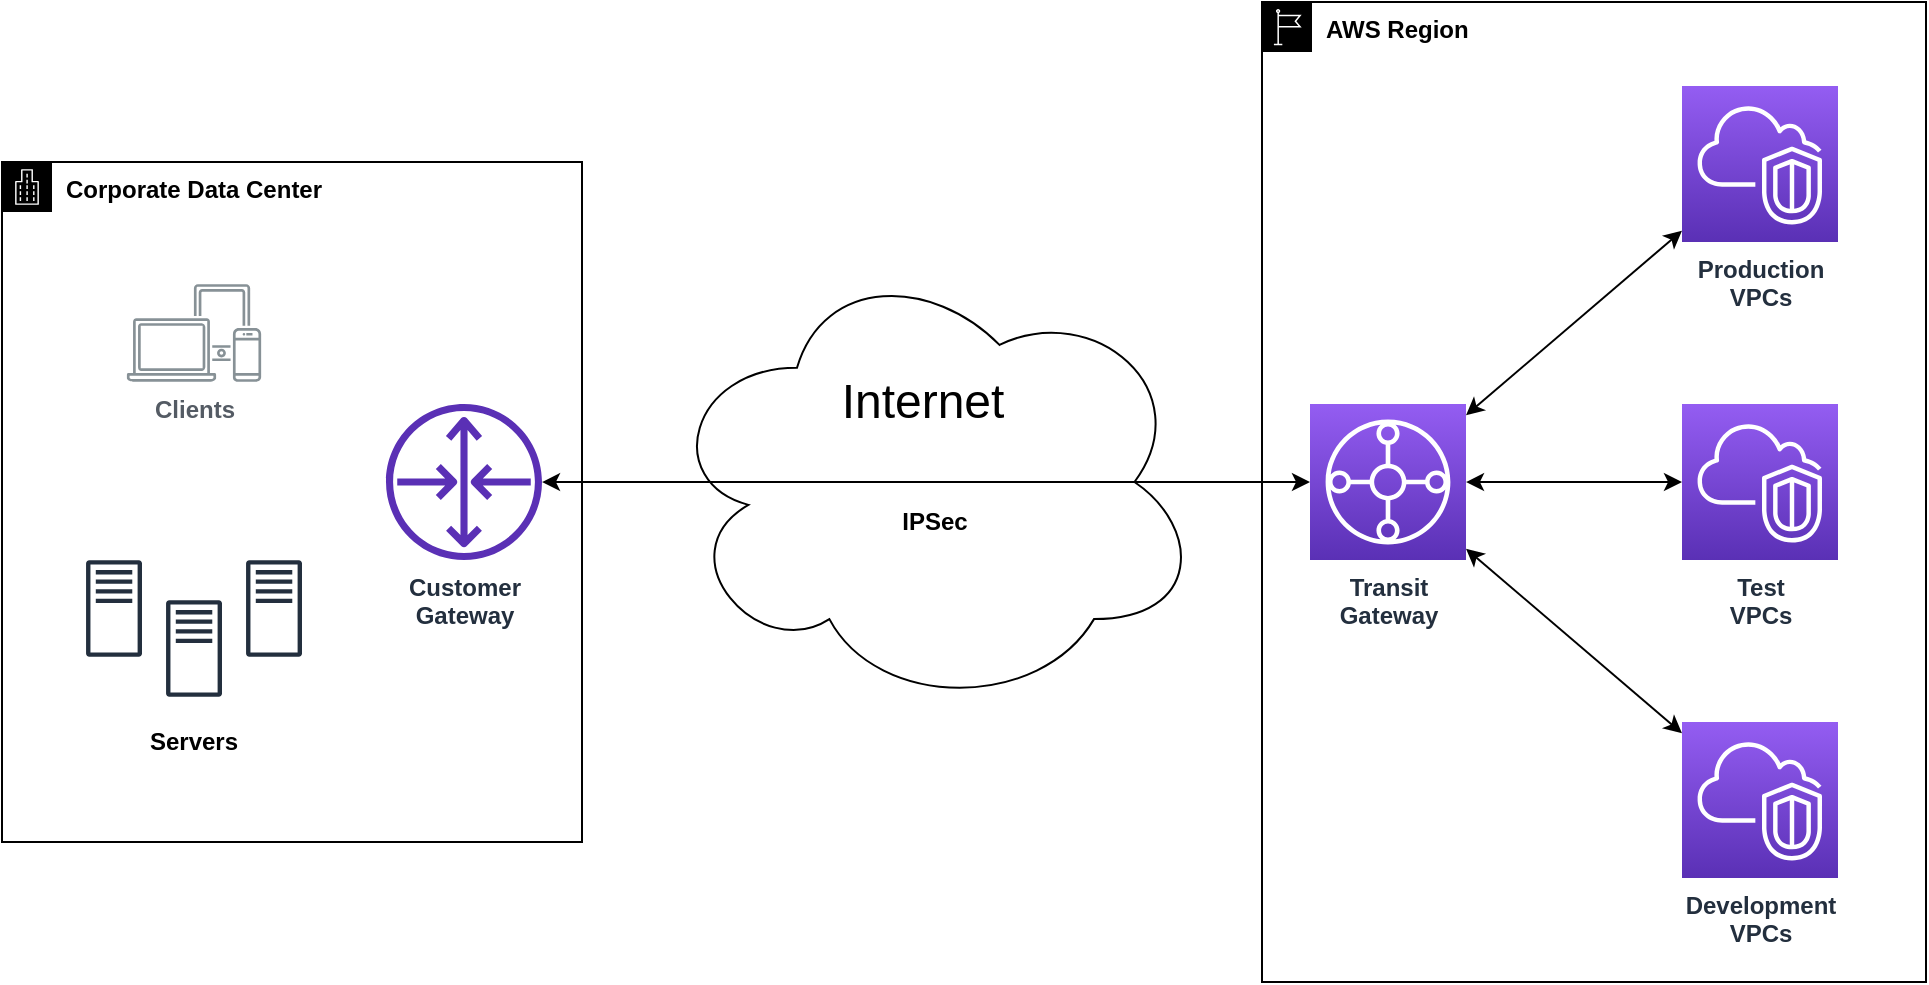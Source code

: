 <mxfile version="12.4.8" type="device" pages="2"><diagram id="rzxXfrkdfBLiWEmVDXDh" name="high-level-generic"><mxGraphModel dx="1413" dy="786" grid="1" gridSize="10" guides="1" tooltips="1" connect="1" arrows="1" fold="1" page="1" pageScale="1" pageWidth="850" pageHeight="1100" math="0" shadow="0"><root><mxCell id="WP7nDb_EAzSI9_K7chqV-0"/><mxCell id="WP7nDb_EAzSI9_K7chqV-1" parent="WP7nDb_EAzSI9_K7chqV-0"/><mxCell id="WP7nDb_EAzSI9_K7chqV-2" value="AWS Region" style="points=[[0,0],[0.25,0],[0.5,0],[0.75,0],[1,0],[1,0.25],[1,0.5],[1,0.75],[1,1],[0.75,1],[0.5,1],[0.25,1],[0,1],[0,0.75],[0,0.5],[0,0.25]];outlineConnect=0;html=1;whiteSpace=wrap;fontSize=12;fontStyle=1;shape=mxgraph.aws4.group;grIcon=mxgraph.aws4.group_region;verticalAlign=top;align=left;spacingLeft=30;dashed=0;" parent="WP7nDb_EAzSI9_K7chqV-1" vertex="1"><mxGeometry x="650" y="10" width="332" height="490" as="geometry"/></mxCell><mxCell id="WP7nDb_EAzSI9_K7chqV-3" value="" style="ellipse;shape=cloud;whiteSpace=wrap;html=1;" parent="WP7nDb_EAzSI9_K7chqV-1" vertex="1"><mxGeometry x="350" y="135.76" width="270" height="228.5" as="geometry"/></mxCell><mxCell id="WP7nDb_EAzSI9_K7chqV-4" value="Corporate Data Center" style="points=[[0,0],[0.25,0],[0.5,0],[0.75,0],[1,0],[1,0.25],[1,0.5],[1,0.75],[1,1],[0.75,1],[0.5,1],[0.25,1],[0,1],[0,0.75],[0,0.5],[0,0.25]];outlineConnect=0;html=1;whiteSpace=wrap;fontSize=12;fontStyle=1;shape=mxgraph.aws4.group;grIcon=mxgraph.aws4.group_corporate_data_center;verticalAlign=top;align=left;spacingLeft=30;dashed=0;shadow=0;" parent="WP7nDb_EAzSI9_K7chqV-1" vertex="1"><mxGeometry x="20" y="90" width="290" height="340" as="geometry"/></mxCell><mxCell id="WP7nDb_EAzSI9_K7chqV-5" value="&lt;div&gt;Customer&lt;/div&gt;&lt;div&gt;Gateway&lt;br&gt;&lt;/div&gt;" style="outlineConnect=0;fontColor=#232F3E;gradientColor=none;fillColor=#5A30B5;strokeColor=none;dashed=0;verticalLabelPosition=bottom;verticalAlign=top;align=center;html=1;fontSize=12;fontStyle=1;aspect=fixed;pointerEvents=1;shape=mxgraph.aws4.router;" parent="WP7nDb_EAzSI9_K7chqV-1" vertex="1"><mxGeometry x="212" y="211.01" width="78" height="78" as="geometry"/></mxCell><mxCell id="WP7nDb_EAzSI9_K7chqV-6" value="Clients" style="outlineConnect=0;gradientColor=none;fontColor=#545B64;strokeColor=none;fillColor=#879196;dashed=0;verticalLabelPosition=bottom;verticalAlign=top;align=center;html=1;fontSize=12;fontStyle=1;aspect=fixed;shape=mxgraph.aws4.illustration_devices;pointerEvents=1" parent="WP7nDb_EAzSI9_K7chqV-1" vertex="1"><mxGeometry x="82.45" y="151" width="67.12" height="49" as="geometry"/></mxCell><mxCell id="WP7nDb_EAzSI9_K7chqV-7" value="" style="outlineConnect=0;fontColor=#232F3E;gradientColor=none;fillColor=#232F3E;strokeColor=none;dashed=0;verticalLabelPosition=bottom;verticalAlign=top;align=center;html=1;fontSize=12;fontStyle=1;aspect=fixed;pointerEvents=1;shape=mxgraph.aws4.traditional_server;" parent="WP7nDb_EAzSI9_K7chqV-1" vertex="1"><mxGeometry x="62.03" y="289.01" width="27.97" height="48.48" as="geometry"/></mxCell><mxCell id="WP7nDb_EAzSI9_K7chqV-10" value="&lt;font style=&quot;font-size: 24px&quot;&gt;Internet&lt;/font&gt;" style="text;html=1;align=center;verticalAlign=middle;resizable=0;points=[];autosize=1;" parent="WP7nDb_EAzSI9_K7chqV-1" vertex="1"><mxGeometry x="430" y="200" width="100" height="20" as="geometry"/></mxCell><mxCell id="WP7nDb_EAzSI9_K7chqV-11" value="&lt;div&gt;Transit&lt;/div&gt;&lt;div&gt;Gateway&lt;br&gt;&lt;/div&gt;" style="outlineConnect=0;fontColor=#232F3E;gradientColor=#945DF2;gradientDirection=north;fillColor=#5A30B5;strokeColor=#ffffff;dashed=0;verticalLabelPosition=bottom;verticalAlign=top;align=center;html=1;fontSize=12;fontStyle=1;aspect=fixed;shape=mxgraph.aws4.resourceIcon;resIcon=mxgraph.aws4.transit_gateway;" parent="WP7nDb_EAzSI9_K7chqV-1" vertex="1"><mxGeometry x="674" y="211.01" width="78" height="78" as="geometry"/></mxCell><mxCell id="WP7nDb_EAzSI9_K7chqV-12" value="&lt;div&gt;Production&lt;/div&gt;&lt;div&gt;VPCs&lt;br&gt;&lt;/div&gt;" style="outlineConnect=0;fontColor=#232F3E;gradientColor=#945DF2;gradientDirection=north;fillColor=#5A30B5;strokeColor=#ffffff;dashed=0;verticalLabelPosition=bottom;verticalAlign=top;align=center;html=1;fontSize=12;fontStyle=1;aspect=fixed;shape=mxgraph.aws4.resourceIcon;resIcon=mxgraph.aws4.vpc;" parent="WP7nDb_EAzSI9_K7chqV-1" vertex="1"><mxGeometry x="860" y="52" width="78" height="78" as="geometry"/></mxCell><mxCell id="WP7nDb_EAzSI9_K7chqV-13" value="&lt;div&gt;Test &lt;br&gt;&lt;/div&gt;&lt;div&gt;VPCs&lt;br&gt;&lt;/div&gt;" style="outlineConnect=0;fontColor=#232F3E;gradientColor=#945DF2;gradientDirection=north;fillColor=#5A30B5;strokeColor=#ffffff;dashed=0;verticalLabelPosition=bottom;verticalAlign=top;align=center;html=1;fontSize=12;fontStyle=1;aspect=fixed;shape=mxgraph.aws4.resourceIcon;resIcon=mxgraph.aws4.vpc;" parent="WP7nDb_EAzSI9_K7chqV-1" vertex="1"><mxGeometry x="860" y="211.01" width="78" height="78" as="geometry"/></mxCell><mxCell id="WP7nDb_EAzSI9_K7chqV-14" value="&lt;div&gt;Development&lt;/div&gt;&lt;div&gt;VPCs&lt;/div&gt;" style="outlineConnect=0;fontColor=#232F3E;gradientColor=#945DF2;gradientDirection=north;fillColor=#5A30B5;strokeColor=#ffffff;dashed=0;verticalLabelPosition=bottom;verticalAlign=top;align=center;html=1;fontSize=12;fontStyle=1;aspect=fixed;shape=mxgraph.aws4.resourceIcon;resIcon=mxgraph.aws4.vpc;" parent="WP7nDb_EAzSI9_K7chqV-1" vertex="1"><mxGeometry x="860" y="370" width="78" height="78" as="geometry"/></mxCell><mxCell id="WP7nDb_EAzSI9_K7chqV-15" value="" style="endArrow=classic;html=1;endFill=1;startArrow=classic;startFill=1;" parent="WP7nDb_EAzSI9_K7chqV-1" source="WP7nDb_EAzSI9_K7chqV-11" target="WP7nDb_EAzSI9_K7chqV-5" edge="1"><mxGeometry width="50" height="50" relative="1" as="geometry"><mxPoint x="-80" y="-10" as="sourcePoint"/><mxPoint x="-30" y="-60" as="targetPoint"/></mxGeometry></mxCell><mxCell id="WP7nDb_EAzSI9_K7chqV-16" value="IPSec" style="text;html=1;align=center;verticalAlign=middle;resizable=0;points=[];labelBackgroundColor=#ffffff;fontStyle=1" parent="WP7nDb_EAzSI9_K7chqV-15" vertex="1" connectable="0"><mxGeometry x="-0.767" relative="1" as="geometry"><mxPoint x="-144" y="19.99" as="offset"/></mxGeometry></mxCell><mxCell id="WP7nDb_EAzSI9_K7chqV-17" value="" style="endArrow=classic;html=1;endFill=1;startArrow=classic;startFill=1;" parent="WP7nDb_EAzSI9_K7chqV-1" source="WP7nDb_EAzSI9_K7chqV-12" target="WP7nDb_EAzSI9_K7chqV-11" edge="1"><mxGeometry width="50" height="50" relative="1" as="geometry"><mxPoint x="702" y="560" as="sourcePoint"/><mxPoint x="752" y="510" as="targetPoint"/></mxGeometry></mxCell><mxCell id="WP7nDb_EAzSI9_K7chqV-18" value="" style="endArrow=classic;html=1;startArrow=classic;startFill=1;endFill=1;" parent="WP7nDb_EAzSI9_K7chqV-1" source="WP7nDb_EAzSI9_K7chqV-13" target="WP7nDb_EAzSI9_K7chqV-11" edge="1"><mxGeometry width="50" height="50" relative="1" as="geometry"><mxPoint x="702" y="560" as="sourcePoint"/><mxPoint x="752" y="510" as="targetPoint"/></mxGeometry></mxCell><mxCell id="WP7nDb_EAzSI9_K7chqV-19" value="" style="endArrow=classic;html=1;startArrow=classic;startFill=1;endFill=1;" parent="WP7nDb_EAzSI9_K7chqV-1" source="WP7nDb_EAzSI9_K7chqV-14" target="WP7nDb_EAzSI9_K7chqV-11" edge="1"><mxGeometry width="50" height="50" relative="1" as="geometry"><mxPoint x="702" y="560" as="sourcePoint"/><mxPoint x="752" y="510" as="targetPoint"/></mxGeometry></mxCell><mxCell id="U7twkVm0LmtEhduRXDCU-2" value="" style="outlineConnect=0;fontColor=#232F3E;gradientColor=none;fillColor=#232F3E;strokeColor=none;dashed=0;verticalLabelPosition=bottom;verticalAlign=top;align=center;html=1;fontSize=12;fontStyle=1;aspect=fixed;pointerEvents=1;shape=mxgraph.aws4.traditional_server;" parent="WP7nDb_EAzSI9_K7chqV-1" vertex="1"><mxGeometry x="102.03" y="309.01" width="27.97" height="48.48" as="geometry"/></mxCell><mxCell id="U7twkVm0LmtEhduRXDCU-3" value="" style="outlineConnect=0;fontColor=#232F3E;gradientColor=none;fillColor=#232F3E;strokeColor=none;dashed=0;verticalLabelPosition=bottom;verticalAlign=top;align=center;html=1;fontSize=12;fontStyle=1;aspect=fixed;pointerEvents=1;shape=mxgraph.aws4.traditional_server;" parent="WP7nDb_EAzSI9_K7chqV-1" vertex="1"><mxGeometry x="142.03" y="289.01" width="27.97" height="48.48" as="geometry"/></mxCell><mxCell id="U7twkVm0LmtEhduRXDCU-4" value="Servers" style="text;html=1;strokeColor=none;fillColor=none;align=center;verticalAlign=middle;whiteSpace=wrap;rounded=0;fontStyle=1" parent="WP7nDb_EAzSI9_K7chqV-1" vertex="1"><mxGeometry x="96.01" y="370" width="40" height="20" as="geometry"/></mxCell></root></mxGraphModel></diagram><diagram id="vV7UsqrOZ00G6s4L_LCD" name="site-to-site-vpn-dev"><mxGraphModel dx="3113" dy="2986" grid="1" gridSize="10" guides="1" tooltips="1" connect="1" arrows="1" fold="1" page="1" pageScale="1" pageWidth="850" pageHeight="1100" math="0" shadow="0"><root><mxCell id="axW8KkL4C4kteKJ4Ci9_-0"/><mxCell id="axW8KkL4C4kteKJ4Ci9_-1" parent="axW8KkL4C4kteKJ4Ci9_-0"/><mxCell id="axW8KkL4C4kteKJ4Ci9_-44" value="AWS Cloud" style="points=[[0,0],[0.25,0],[0.5,0],[0.75,0],[1,0],[1,0.25],[1,0.5],[1,0.75],[1,1],[0.75,1],[0.5,1],[0.25,1],[0,1],[0,0.75],[0,0.5],[0,0.25]];outlineConnect=0;html=1;whiteSpace=wrap;fontSize=12;fontStyle=1;shape=mxgraph.aws4.group;grIcon=mxgraph.aws4.group_aws_cloud_alt;verticalAlign=top;align=left;spacingLeft=30;dashed=0;" parent="axW8KkL4C4kteKJ4Ci9_-1" vertex="1"><mxGeometry x="-440" y="-2160" width="1310" height="990" as="geometry"/></mxCell><mxCell id="axW8KkL4C4kteKJ4Ci9_-2" value="AWS Account: network-prod&#xA;OU: infrastructure-prod" style="fillColor=#e6e6e6;strokeColor=#5A6C86;verticalAlign=top;fontStyle=1;fontColor=#5A6C86;strokeWidth=2;" parent="axW8KkL4C4kteKJ4Ci9_-1" vertex="1"><mxGeometry x="-390" y="-2090" width="450" height="660" as="geometry"/></mxCell><mxCell id="axW8KkL4C4kteKJ4Ci9_-3" value="AWS Region" style="points=[[0,0],[0.25,0],[0.5,0],[0.75,0],[1,0],[1,0.25],[1,0.5],[1,0.75],[1,1],[0.75,1],[0.5,1],[0.25,1],[0,1],[0,0.75],[0,0.5],[0,0.25]];outlineConnect=0;gradientColor=none;html=1;whiteSpace=wrap;fontSize=12;fontStyle=1;shape=mxgraph.aws4.group;grIcon=mxgraph.aws4.group_region;strokeColor=#147EBA;fillColor=#ffffff;verticalAlign=top;align=left;spacingLeft=30;fontColor=#147EBA;dashed=0;" parent="axW8KkL4C4kteKJ4Ci9_-1" vertex="1"><mxGeometry x="-360" y="-2030" width="360" height="570" as="geometry"/></mxCell><mxCell id="axW8KkL4C4kteKJ4Ci9_-13" value="Corporate Data Center" style="points=[[0,0],[0.25,0],[0.5,0],[0.75,0],[1,0],[1,0.25],[1,0.5],[1,0.75],[1,1],[0.75,1],[0.5,1],[0.25,1],[0,1],[0,0.75],[0,0.5],[0,0.25]];outlineConnect=0;html=1;whiteSpace=wrap;fontSize=12;fontStyle=1;shape=mxgraph.aws4.group;grIcon=mxgraph.aws4.group_corporate_data_center;verticalAlign=top;align=left;spacingLeft=30;dashed=0;" parent="axW8KkL4C4kteKJ4Ci9_-1" vertex="1"><mxGeometry x="-1310" y="-1770" width="630" height="305" as="geometry"/></mxCell><mxCell id="axW8KkL4C4kteKJ4Ci9_-9" value="" style="rounded=1;whiteSpace=wrap;html=1;strokeWidth=1;fillColor=#d5e8d4;strokeColor=none;" parent="axW8KkL4C4kteKJ4Ci9_-1" vertex="1"><mxGeometry x="-860" y="-1620" width="790" height="126" as="geometry"/></mxCell><mxCell id="axW8KkL4C4kteKJ4Ci9_-5" value=" AWS Account: dev-foundation&#xA;OU: infrastructure-dev" style="fillColor=#e6e6e6;strokeColor=#5A6C86;verticalAlign=top;fontStyle=1;fontColor=#5A6C86;strokeWidth=2;" parent="axW8KkL4C4kteKJ4Ci9_-1" vertex="1"><mxGeometry x="210" y="-1923.5" width="620" height="410" as="geometry"/></mxCell><mxCell id="axW8KkL4C4kteKJ4Ci9_-6" value="" style="rounded=1;whiteSpace=wrap;html=1;strokeWidth=1;fillColor=#d5e8d4;strokeColor=none;" parent="axW8KkL4C4kteKJ4Ci9_-1" vertex="1"><mxGeometry x="-1260" y="-1601" width="170" height="80" as="geometry"/></mxCell><mxCell id="axW8KkL4C4kteKJ4Ci9_-8" value="&lt;b&gt;Access to dev workloads in AWS over private connection&lt;/b&gt;" style="rounded=1;html=1;strokeWidth=1;fillColor=#d5e8d4;strokeColor=none;whiteSpace=wrap;spacing=20;" parent="axW8KkL4C4kteKJ4Ci9_-1" vertex="1"><mxGeometry x="-780" y="-1410" width="140" height="80" as="geometry"/></mxCell><mxCell id="axW8KkL4C4kteKJ4Ci9_-10" value="AWS Account: dev-team-a&#xA;OU: workloads-dev" style="fillColor=#e6e6e6;strokeColor=#5A6C86;verticalAlign=top;fontStyle=1;fontColor=#5A6C86;strokeWidth=2;" parent="axW8KkL4C4kteKJ4Ci9_-1" vertex="1"><mxGeometry x="140" y="-1856.5" width="620" height="410" as="geometry"/></mxCell><mxCell id="axW8KkL4C4kteKJ4Ci9_-11" value="AWS Region" style="points=[[0,0],[0.25,0],[0.5,0],[0.75,0],[1,0],[1,0.25],[1,0.5],[1,0.75],[1,1],[0.75,1],[0.5,1],[0.25,1],[0,1],[0,0.75],[0,0.5],[0,0.25]];outlineConnect=0;gradientColor=none;html=1;whiteSpace=wrap;fontSize=12;fontStyle=1;shape=mxgraph.aws4.group;grIcon=mxgraph.aws4.group_region;strokeColor=#147EBA;fillColor=#ffffff;verticalAlign=top;align=left;spacingLeft=30;fontColor=#147EBA;dashed=0;" parent="axW8KkL4C4kteKJ4Ci9_-1" vertex="1"><mxGeometry x="185" y="-1786.5" width="530" height="300" as="geometry"/></mxCell><mxCell id="axW8KkL4C4kteKJ4Ci9_-12" style="edgeStyle=orthogonalEdgeStyle;rounded=0;orthogonalLoop=1;jettySize=auto;html=1;startArrow=classic;startFill=1;strokeWidth=2;" parent="axW8KkL4C4kteKJ4Ci9_-1" source="axW8KkL4C4kteKJ4Ci9_-30" target="axW8KkL4C4kteKJ4Ci9_-36" edge="1"><mxGeometry relative="1" as="geometry"><Array as="points"/></mxGeometry></mxCell><mxCell id="axW8KkL4C4kteKJ4Ci9_-14" value="Cloud Admins" style="outlineConnect=0;gradientColor=none;fontColor=#545B64;strokeColor=none;fillColor=#879196;dashed=0;verticalLabelPosition=bottom;verticalAlign=top;align=center;html=1;fontSize=12;fontStyle=1;aspect=fixed;shape=mxgraph.aws4.illustration_users;pointerEvents=1" parent="axW8KkL4C4kteKJ4Ci9_-1" vertex="1"><mxGeometry x="-1210" y="-1260" width="50" height="50" as="geometry"/></mxCell><mxCell id="axW8KkL4C4kteKJ4Ci9_-15" value="Builder Teams" style="outlineConnect=0;gradientColor=none;fontColor=#545B64;strokeColor=none;fillColor=#879196;dashed=0;verticalLabelPosition=bottom;verticalAlign=top;align=center;html=1;fontSize=12;fontStyle=1;aspect=fixed;shape=mxgraph.aws4.illustration_users;pointerEvents=1" parent="axW8KkL4C4kteKJ4Ci9_-1" vertex="1"><mxGeometry x="-1160" y="-1360" width="50" height="50" as="geometry"/></mxCell><mxCell id="axW8KkL4C4kteKJ4Ci9_-16" value="" style="outlineConnect=0;gradientColor=none;fontColor=#545B64;strokeColor=none;fillColor=#879196;dashed=0;verticalLabelPosition=bottom;verticalAlign=top;align=center;html=1;fontSize=12;fontStyle=0;aspect=fixed;shape=mxgraph.aws4.illustration_devices;pointerEvents=1" parent="axW8KkL4C4kteKJ4Ci9_-1" vertex="1"><mxGeometry x="-1020" y="-1286" width="68.49" height="50" as="geometry"/></mxCell><mxCell id="axW8KkL4C4kteKJ4Ci9_-17" value="Corporate&lt;br&gt;Network" style="ellipse;shape=cloud;whiteSpace=wrap;html=1;strokeWidth=1;fillColor=#ffffff;fontStyle=1" parent="axW8KkL4C4kteKJ4Ci9_-1" vertex="1"><mxGeometry x="-875" y="-1308.5" width="150" height="96" as="geometry"/></mxCell><mxCell id="axW8KkL4C4kteKJ4Ci9_-18" value="Internet" style="ellipse;shape=cloud;whiteSpace=wrap;html=1;strokeWidth=1;fillColor=#ffffff;fontStyle=1" parent="axW8KkL4C4kteKJ4Ci9_-1" vertex="1"><mxGeometry x="-620" y="-1315" width="140" height="105" as="geometry"/></mxCell><mxCell id="axW8KkL4C4kteKJ4Ci9_-19" style="edgeStyle=orthogonalEdgeStyle;rounded=0;orthogonalLoop=1;jettySize=auto;html=1;exitX=1;exitY=0.5;exitDx=0;exitDy=0;startArrow=classic;startFill=1;strokeWidth=2;" parent="axW8KkL4C4kteKJ4Ci9_-1" edge="1"><mxGeometry relative="1" as="geometry"><mxPoint x="-946" y="-1261" as="sourcePoint"/><mxPoint x="-866" y="-1261" as="targetPoint"/><Array as="points"><mxPoint x="-886" y="-1261"/><mxPoint x="-886" y="-1261"/></Array></mxGeometry></mxCell><mxCell id="axW8KkL4C4kteKJ4Ci9_-20" style="edgeStyle=orthogonalEdgeStyle;rounded=0;orthogonalLoop=1;jettySize=auto;html=1;startArrow=classic;startFill=1;strokeWidth=2;" parent="axW8KkL4C4kteKJ4Ci9_-1" source="axW8KkL4C4kteKJ4Ci9_-17" target="axW8KkL4C4kteKJ4Ci9_-32" edge="1"><mxGeometry relative="1" as="geometry"><mxPoint x="-930" y="-1295" as="sourcePoint"/><mxPoint x="-950" y="-1476" as="targetPoint"/><Array as="points"><mxPoint x="-800" y="-1470"/><mxPoint x="-800" y="-1470"/></Array></mxGeometry></mxCell><mxCell id="axW8KkL4C4kteKJ4Ci9_-22" value="Internet Services" style="fillColor=#EFF0F3;strokeColor=none;dashed=0;verticalAlign=middle;fontStyle=1;fontColor=#232F3D;whiteSpace=wrap;spacing=12;" parent="axW8KkL4C4kteKJ4Ci9_-1" vertex="1"><mxGeometry x="-1650" y="-1592" width="140" height="60" as="geometry"/></mxCell><mxCell id="axW8KkL4C4kteKJ4Ci9_-23" value="Security and&lt;br&gt;Compliance" style="outlineConnect=0;gradientColor=none;fontColor=#545B64;strokeColor=none;fillColor=#879196;dashed=0;verticalLabelPosition=bottom;verticalAlign=top;align=center;html=1;fontSize=12;fontStyle=1;aspect=fixed;shape=mxgraph.aws4.illustration_users;pointerEvents=1" parent="axW8KkL4C4kteKJ4Ci9_-1" vertex="1"><mxGeometry x="-1110" y="-1260" width="50" height="50" as="geometry"/></mxCell><mxCell id="axW8KkL4C4kteKJ4Ci9_-24" value="Dev/Test Applications and Data" style="fillColor=#EFF0F3;strokeColor=none;dashed=0;verticalAlign=middle;fontStyle=1;fontColor=#232F3D;whiteSpace=wrap;spacing=12;" parent="axW8KkL4C4kteKJ4Ci9_-1" vertex="1"><mxGeometry x="-920" y="-1730" width="140" height="60" as="geometry"/></mxCell><mxCell id="axW8KkL4C4kteKJ4Ci9_-25" value="Shared Services" style="fillColor=#EFF0F3;strokeColor=none;dashed=0;verticalAlign=middle;fontStyle=1;fontColor=#232F3D;whiteSpace=wrap;spacing=12;" parent="axW8KkL4C4kteKJ4Ci9_-1" vertex="1"><mxGeometry x="-1155.5" y="-1730" width="140" height="60" as="geometry"/></mxCell><mxCell id="axW8KkL4C4kteKJ4Ci9_-26" value="Filtering and Inspection of Internet Traffic" style="fillColor=#EFF0F3;strokeColor=none;dashed=0;verticalAlign=middle;fontStyle=1;fontColor=#232F3D;whiteSpace=wrap;spacing=12;" parent="axW8KkL4C4kteKJ4Ci9_-1" vertex="1"><mxGeometry x="-1240" y="-1591" width="130" height="60" as="geometry"/></mxCell><mxCell id="axW8KkL4C4kteKJ4Ci9_-27" value="Internet" style="ellipse;shape=cloud;whiteSpace=wrap;html=1;strokeWidth=1;fillColor=#ffffff;fontStyle=1" parent="axW8KkL4C4kteKJ4Ci9_-1" vertex="1"><mxGeometry x="-1451" y="-1602" width="120" height="80" as="geometry"/></mxCell><mxCell id="axW8KkL4C4kteKJ4Ci9_-28" style="edgeStyle=orthogonalEdgeStyle;rounded=0;orthogonalLoop=1;jettySize=auto;html=1;startArrow=classic;startFill=1;strokeWidth=2;entryX=0;entryY=0.5;entryDx=0;entryDy=0;" parent="axW8KkL4C4kteKJ4Ci9_-1" edge="1"><mxGeometry relative="1" as="geometry"><mxPoint x="-1336" y="-1561" as="sourcePoint"/><mxPoint x="-1246.2" y="-1561" as="targetPoint"/><Array as="points"><mxPoint x="-1290" y="-1561"/><mxPoint x="-1290" y="-1561"/></Array></mxGeometry></mxCell><mxCell id="axW8KkL4C4kteKJ4Ci9_-29" style="edgeStyle=orthogonalEdgeStyle;rounded=0;orthogonalLoop=1;jettySize=auto;html=1;exitX=1;exitY=0.5;exitDx=0;exitDy=0;startArrow=classic;startFill=1;strokeWidth=2;" parent="axW8KkL4C4kteKJ4Ci9_-1" edge="1"><mxGeometry relative="1" as="geometry"><mxPoint x="-1506.8" y="-1561.8" as="sourcePoint"/><mxPoint x="-1447" y="-1562" as="targetPoint"/><Array as="points"><mxPoint x="-1477" y="-1562"/><mxPoint x="-1477" y="-1562"/></Array></mxGeometry></mxCell><mxCell id="axW8KkL4C4kteKJ4Ci9_-30" value="Site-to-Site VPN" style="outlineConnect=0;fontColor=#232F3E;gradientColor=#945DF2;gradientDirection=north;fillColor=#5A30B5;strokeColor=#ffffff;dashed=0;verticalLabelPosition=bottom;verticalAlign=top;align=center;html=1;fontSize=12;fontStyle=1;aspect=fixed;shape=mxgraph.aws4.resourceIcon;resIcon=mxgraph.aws4.site_to_site_vpn;labelBackgroundColor=none;" parent="axW8KkL4C4kteKJ4Ci9_-1" vertex="1"><mxGeometry x="-611" y="-1602" width="78" height="78" as="geometry"/></mxCell><mxCell id="axW8KkL4C4kteKJ4Ci9_-31" style="edgeStyle=orthogonalEdgeStyle;rounded=0;orthogonalLoop=1;jettySize=auto;html=1;startArrow=classic;startFill=1;strokeWidth=2;" parent="axW8KkL4C4kteKJ4Ci9_-1" source="axW8KkL4C4kteKJ4Ci9_-32" target="axW8KkL4C4kteKJ4Ci9_-30" edge="1"><mxGeometry relative="1" as="geometry"><mxPoint x="-721" y="-1570.333" as="sourcePoint"/><mxPoint x="-296" y="-1570.333" as="targetPoint"/><Array as="points"/></mxGeometry></mxCell><mxCell id="axW8KkL4C4kteKJ4Ci9_-32" value="" style="outlineConnect=0;fontColor=#232F3E;gradientColor=none;fillColor=#5A30B5;strokeColor=none;dashed=0;verticalLabelPosition=top;verticalAlign=bottom;align=center;html=1;fontSize=12;fontStyle=1;aspect=fixed;pointerEvents=1;shape=mxgraph.aws4.router;labelPosition=center;" parent="axW8KkL4C4kteKJ4Ci9_-1" vertex="1"><mxGeometry x="-830" y="-1593" width="60" height="60" as="geometry"/></mxCell><mxCell id="axW8KkL4C4kteKJ4Ci9_-33" style="edgeStyle=orthogonalEdgeStyle;rounded=0;orthogonalLoop=1;jettySize=auto;html=1;startArrow=classic;startFill=1;strokeWidth=2;entryX=0.16;entryY=0.55;entryDx=0;entryDy=0;entryPerimeter=0;" parent="axW8KkL4C4kteKJ4Ci9_-1" edge="1"><mxGeometry relative="1" as="geometry"><mxPoint x="-736" y="-1257" as="sourcePoint"/><mxPoint x="-604" y="-1257" as="targetPoint"/><Array as="points"><mxPoint x="-706" y="-1257"/><mxPoint x="-706" y="-1257"/></Array></mxGeometry></mxCell><mxCell id="axW8KkL4C4kteKJ4Ci9_-34" value="Development VPC" style="points=[[0,0],[0.25,0],[0.5,0],[0.75,0],[1,0],[1,0.25],[1,0.5],[1,0.75],[1,1],[0.75,1],[0.5,1],[0.25,1],[0,1],[0,0.75],[0,0.5],[0,0.25]];outlineConnect=0;gradientColor=none;html=1;whiteSpace=wrap;fontSize=12;fontStyle=1;shape=mxgraph.aws4.group;grIcon=mxgraph.aws4.group_vpc;strokeColor=#248814;fillColor=none;verticalAlign=top;align=left;spacingLeft=30;fontColor=#000000;dashed=0;" parent="axW8KkL4C4kteKJ4Ci9_-1" vertex="1"><mxGeometry x="-320" y="-1980" width="280" height="327" as="geometry"/></mxCell><mxCell id="axW8KkL4C4kteKJ4Ci9_-35" value="Shared Private Subnets" style="points=[[0,0],[0.25,0],[0.5,0],[0.75,0],[1,0],[1,0.25],[1,0.5],[1,0.75],[1,1],[0.75,1],[0.5,1],[0.25,1],[0,1],[0,0.75],[0,0.5],[0,0.25]];outlineConnect=0;gradientColor=none;html=1;whiteSpace=wrap;fontSize=12;fontStyle=1;shape=mxgraph.aws4.group;grIcon=mxgraph.aws4.group_security_group;grStroke=0;strokeColor=#147EBA;fillColor=#E6F2F8;verticalAlign=top;align=left;spacingLeft=30;fontColor=#147EBA;dashed=0;" parent="axW8KkL4C4kteKJ4Ci9_-1" vertex="1"><mxGeometry x="-246.87" y="-1800" width="165" height="108.5" as="geometry"/></mxCell><mxCell id="axW8KkL4C4kteKJ4Ci9_-36" value="AWS Transit Gateway" style="outlineConnect=0;fontColor=#232F3E;gradientColor=#945DF2;gradientDirection=north;fillColor=#5A30B5;strokeColor=#ffffff;dashed=0;verticalLabelPosition=bottom;verticalAlign=top;align=center;html=1;fontSize=12;fontStyle=1;aspect=fixed;shape=mxgraph.aws4.resourceIcon;resIcon=mxgraph.aws4.transit_gateway;" parent="axW8KkL4C4kteKJ4Ci9_-1" vertex="1"><mxGeometry x="-203.37" y="-1602" width="78" height="78" as="geometry"/></mxCell><mxCell id="axW8KkL4C4kteKJ4Ci9_-37" value="Development VPC&lt;br&gt;&lt;span style=&quot;font-weight: normal&quot;&gt;(network-prod AWS Account)&lt;/span&gt;" style="points=[[0,0],[0.25,0],[0.5,0],[0.75,0],[1,0],[1,0.25],[1,0.5],[1,0.75],[1,1],[0.75,1],[0.5,1],[0.25,1],[0,1],[0,0.75],[0,0.5],[0,0.25]];outlineConnect=0;gradientColor=none;html=1;whiteSpace=wrap;fontSize=12;fontStyle=1;shape=mxgraph.aws4.group;grIcon=mxgraph.aws4.group_vpc;strokeColor=#248814;fillColor=none;verticalAlign=top;align=left;spacingLeft=30;fontColor=#000000;dashed=1;" parent="axW8KkL4C4kteKJ4Ci9_-1" vertex="1"><mxGeometry x="246.5" y="-1736.5" width="335" height="210" as="geometry"/></mxCell><mxCell id="axW8KkL4C4kteKJ4Ci9_-38" value="AWS Services&#xA;(APIs)" style="fillColor=#ffb570;strokeColor=none;dashed=0;verticalAlign=middle;fontStyle=1;fontColor=#232F3D;whiteSpace=wrap;opacity=70;" parent="axW8KkL4C4kteKJ4Ci9_-1" vertex="1"><mxGeometry x="-390" y="-1312.5" width="130" height="100" as="geometry"/></mxCell><mxCell id="axW8KkL4C4kteKJ4Ci9_-39" value="Customer&lt;br&gt;VPN Gateway" style="text;html=1;align=center;fontStyle=1" parent="axW8KkL4C4kteKJ4Ci9_-1" vertex="1"><mxGeometry x="-810" y="-1544" width="150" height="30" as="geometry"/></mxCell><mxCell id="axW8KkL4C4kteKJ4Ci9_-40" style="edgeStyle=orthogonalEdgeStyle;rounded=0;orthogonalLoop=1;jettySize=auto;html=1;startArrow=classic;startFill=1;strokeWidth=2;entryX=0.5;entryY=1;entryDx=0;entryDy=0;" parent="axW8KkL4C4kteKJ4Ci9_-1" source="axW8KkL4C4kteKJ4Ci9_-36" target="axW8KkL4C4kteKJ4Ci9_-35" edge="1"><mxGeometry relative="1" as="geometry"><Array as="points"/><mxPoint x="-632" y="-1545.2" as="sourcePoint"/><mxPoint x="-165" y="-1650" as="targetPoint"/></mxGeometry></mxCell><mxCell id="axW8KkL4C4kteKJ4Ci9_-41" style="edgeStyle=orthogonalEdgeStyle;rounded=0;orthogonalLoop=1;jettySize=auto;html=1;startArrow=classic;startFill=1;strokeWidth=2;entryX=0;entryY=0.5;entryDx=0;entryDy=0;exitX=0.875;exitY=0.5;exitDx=0;exitDy=0;exitPerimeter=0;" parent="axW8KkL4C4kteKJ4Ci9_-1" source="axW8KkL4C4kteKJ4Ci9_-18" target="axW8KkL4C4kteKJ4Ci9_-38" edge="1"><mxGeometry relative="1" as="geometry"><mxPoint x="-723" y="-1553" as="sourcePoint"/><mxPoint x="-591" y="-1553" as="targetPoint"/><Array as="points"/></mxGeometry></mxCell><mxCell id="axW8KkL4C4kteKJ4Ci9_-42" value="Team A Cloud&#xA;Resources" style="fillColor=#EFF0F3;strokeColor=none;dashed=0;verticalAlign=middle;fontStyle=1;fontColor=#232F3D;whiteSpace=wrap;" parent="axW8KkL4C4kteKJ4Ci9_-1" vertex="1"><mxGeometry x="520" y="-1709.5" width="130" height="60" as="geometry"/></mxCell><mxCell id="axW8KkL4C4kteKJ4Ci9_-43" value="Shared private subnets" style="points=[[0,0],[0.25,0],[0.5,0],[0.75,0],[1,0],[1,0.25],[1,0.5],[1,0.75],[1,1],[0.75,1],[0.5,1],[0.25,1],[0,1],[0,0.75],[0,0.5],[0,0.25]];outlineConnect=0;gradientColor=none;html=1;whiteSpace=wrap;fontSize=12;fontStyle=1;shape=mxgraph.aws4.group;grIcon=mxgraph.aws4.group_security_group;grStroke=0;strokeColor=#147EBA;fillColor=#E6F2F8;verticalAlign=top;align=left;spacingLeft=30;fontColor=#147EBA;dashed=0;" parent="axW8KkL4C4kteKJ4Ci9_-1" vertex="1"><mxGeometry x="324.38" y="-1644" width="179.25" height="70" as="geometry"/></mxCell><mxCell id="axW8KkL4C4kteKJ4Ci9_-45" value="&lt;div&gt;Data Center&lt;/div&gt;&lt;div&gt;Network&lt;/div&gt;" style="ellipse;shape=cloud;whiteSpace=wrap;html=1;strokeWidth=1;fillColor=#ffffff;spacing=12;fontStyle=1" parent="axW8KkL4C4kteKJ4Ci9_-1" vertex="1"><mxGeometry x="-1050" y="-1611" width="150" height="96" as="geometry"/></mxCell><mxCell id="axW8KkL4C4kteKJ4Ci9_-46" style="edgeStyle=orthogonalEdgeStyle;rounded=0;orthogonalLoop=1;jettySize=auto;html=1;startArrow=classic;startFill=1;strokeWidth=2;exitX=0.875;exitY=0.5;exitDx=0;exitDy=0;exitPerimeter=0;" parent="axW8KkL4C4kteKJ4Ci9_-1" source="axW8KkL4C4kteKJ4Ci9_-45" target="axW8KkL4C4kteKJ4Ci9_-32" edge="1"><mxGeometry relative="1" as="geometry"><mxPoint x="-723" y="-1553" as="sourcePoint"/><mxPoint x="-601" y="-1553" as="targetPoint"/><Array as="points"/></mxGeometry></mxCell><mxCell id="axW8KkL4C4kteKJ4Ci9_-47" style="edgeStyle=orthogonalEdgeStyle;rounded=0;orthogonalLoop=1;jettySize=auto;html=1;startArrow=classic;startFill=1;strokeWidth=2;exitX=1;exitY=0.5;exitDx=0;exitDy=0;" parent="axW8KkL4C4kteKJ4Ci9_-1" source="axW8KkL4C4kteKJ4Ci9_-26" edge="1"><mxGeometry relative="1" as="geometry"><mxPoint x="-889" y="-1553" as="sourcePoint"/><mxPoint x="-1030" y="-1561" as="targetPoint"/><Array as="points"/></mxGeometry></mxCell><mxCell id="cBS_fIQZdJ7Hgs-dQTEq-0" value="Public Subnet" style="points=[[0,0],[0.25,0],[0.5,0],[0.75,0],[1,0],[1,0.25],[1,0.5],[1,0.75],[1,1],[0.75,1],[0.5,1],[0.25,1],[0,1],[0,0.75],[0,0.5],[0,0.25]];outlineConnect=0;gradientColor=none;html=1;whiteSpace=wrap;fontSize=12;fontStyle=1;shape=mxgraph.aws4.group;grIcon=mxgraph.aws4.group_security_group;grStroke=0;strokeColor=#248814;fillColor=#E9F3E6;verticalAlign=top;align=left;spacingLeft=30;fontColor=#248814;dashed=0;" parent="axW8KkL4C4kteKJ4Ci9_-1" vertex="1"><mxGeometry x="-246.87" y="-1930" width="166.87" height="110" as="geometry"/></mxCell><mxCell id="cBS_fIQZdJ7Hgs-dQTEq-1" value="NAT Gateway" style="outlineConnect=0;fontColor=#232F3E;gradientColor=none;fillColor=#5A30B5;strokeColor=none;dashed=0;verticalLabelPosition=bottom;verticalAlign=top;align=center;html=1;fontSize=12;fontStyle=1;aspect=fixed;pointerEvents=1;shape=mxgraph.aws4.nat_gateway;" parent="axW8KkL4C4kteKJ4Ci9_-1" vertex="1"><mxGeometry x="-184.37" y="-1896" width="40" height="40" as="geometry"/></mxCell><mxCell id="cBS_fIQZdJ7Hgs-dQTEq-2" value="&lt;div&gt;Internet&lt;/div&gt;&lt;div&gt;Gateway&lt;br&gt;&lt;/div&gt;" style="outlineConnect=0;fontColor=#232F3E;gradientColor=none;fillColor=#5A30B5;strokeColor=none;dashed=0;verticalLabelPosition=bottom;verticalAlign=top;align=center;html=1;fontSize=12;fontStyle=1;aspect=fixed;pointerEvents=1;shape=mxgraph.aws4.internet_gateway;" parent="axW8KkL4C4kteKJ4Ci9_-1" vertex="1"><mxGeometry x="-300" y="-1896.5" width="40" height="40" as="geometry"/></mxCell><mxCell id="cBS_fIQZdJ7Hgs-dQTEq-8" value="" style="endArrow=none;html=1;strokeWidth=4;strokeColor=#ff3333;" parent="axW8KkL4C4kteKJ4Ci9_-1" edge="1"><mxGeometry width="50" height="50" relative="1" as="geometry"><mxPoint x="-280" y="-1830" as="sourcePoint"/><mxPoint x="-157.5" y="-1910" as="targetPoint"/></mxGeometry></mxCell><mxCell id="cBS_fIQZdJ7Hgs-dQTEq-9" value="" style="endArrow=none;html=1;strokeWidth=4;strokeColor=#ff3333;" parent="axW8KkL4C4kteKJ4Ci9_-1" edge="1"><mxGeometry width="50" height="50" relative="1" as="geometry"><mxPoint x="-157.5" y="-1830" as="sourcePoint"/><mxPoint x="-277.5" y="-1910" as="targetPoint"/></mxGeometry></mxCell><mxCell id="cBS_fIQZdJ7Hgs-dQTEq-10" value="&lt;font style=&quot;font-size: 40px&quot;&gt;1&lt;/font&gt;" style="ellipse;whiteSpace=wrap;html=1;aspect=fixed;strokeColor=#6c8ebf;fillColor=#dae8fc;fontSize=19;opacity=50;" parent="axW8KkL4C4kteKJ4Ci9_-1" vertex="1"><mxGeometry x="-900" y="-1410" width="80" height="80" as="geometry"/></mxCell><mxCell id="cBS_fIQZdJ7Hgs-dQTEq-11" value="&lt;font style=&quot;font-size: 40px&quot;&gt;2&lt;/font&gt;" style="ellipse;whiteSpace=wrap;html=1;aspect=fixed;strokeColor=#6c8ebf;fillColor=#dae8fc;fontSize=19;opacity=50;" parent="axW8KkL4C4kteKJ4Ci9_-1" vertex="1"><mxGeometry x="-1290" y="-1513.5" width="80" height="80" as="geometry"/></mxCell><mxCell id="cBS_fIQZdJ7Hgs-dQTEq-12" value="&lt;font style=&quot;font-size: 40px&quot;&gt;3&lt;/font&gt;" style="ellipse;whiteSpace=wrap;html=1;aspect=fixed;strokeColor=#6c8ebf;fillColor=#dae8fc;fontSize=19;opacity=50;" parent="axW8KkL4C4kteKJ4Ci9_-1" vertex="1"><mxGeometry x="-1008" y="-1705" width="80" height="80" as="geometry"/></mxCell><mxCell id="cBS_fIQZdJ7Hgs-dQTEq-13" value="&lt;font style=&quot;font-size: 40px&quot;&gt;2&lt;/font&gt;" style="ellipse;whiteSpace=wrap;html=1;aspect=fixed;strokeColor=#6c8ebf;fillColor=#dae8fc;fontSize=19;opacity=50;" parent="axW8KkL4C4kteKJ4Ci9_-1" vertex="1"><mxGeometry x="-420" y="-1916.5" width="80" height="80" as="geometry"/></mxCell></root></mxGraphModel></diagram></mxfile>